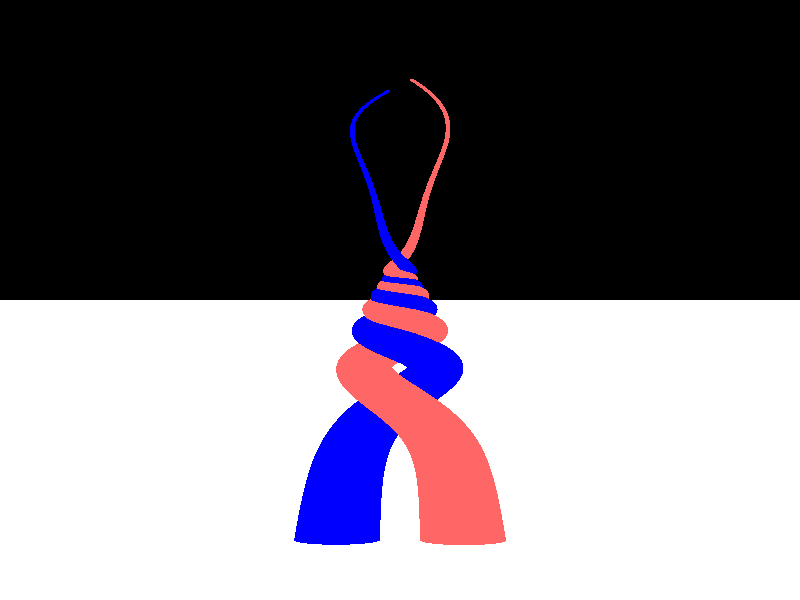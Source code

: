// Idea: Two spirals "snakes" that merge together and curl around each other
// They grow from ground from two different points
// They have some similar properties, some different 
// But like the fanfare vase
// Blob?

                       
                            
                            
camera { location <0,10,-50> right 0.75*x direction 2*z look_at <0,10,0>}


plane { y, 0 pigment { color rgb<1,1,1> } }                

light_source { <50,40,0> color rgb<1,1,1> }

                                                
#declare points = 100;                                                

#macro lover()
        sphere_sweep {
          cubic_spline
          points,
          #local point = 0;                  
          #local spin = 0;                 
          #local yy = -1.0;
          #while ( point < points)           
                #local from_top = (points-point)/points;
                #local rad = (cos(point*0.05 + 0.5)+1.2)*(0.7 + from_top*0.03);
                #local _thickness  = from_top * from_top * 1.0 + 0.05;
                <sin(spin) * rad, yy, cos(spin) * rad>, _thickness
                #local spin = spin + (-cos(point*0.08)+1.0) * 0.30 + 0.01;
                #local yy = yy + rad * 0.30;
                #local point = point + 1;   
          #end     
        }
#end

object { 
        lover( )
        pigment { color rgb<1,0.4,0.4> }
        rotate y*90        
        // Idead: color to change along y-axis (moods change)
}

object { 
        lover( )   
        pigment { color rgb<0,0,1> }                         
        // Idead: color to change along y-axis (moods change)
        rotate y*270
}